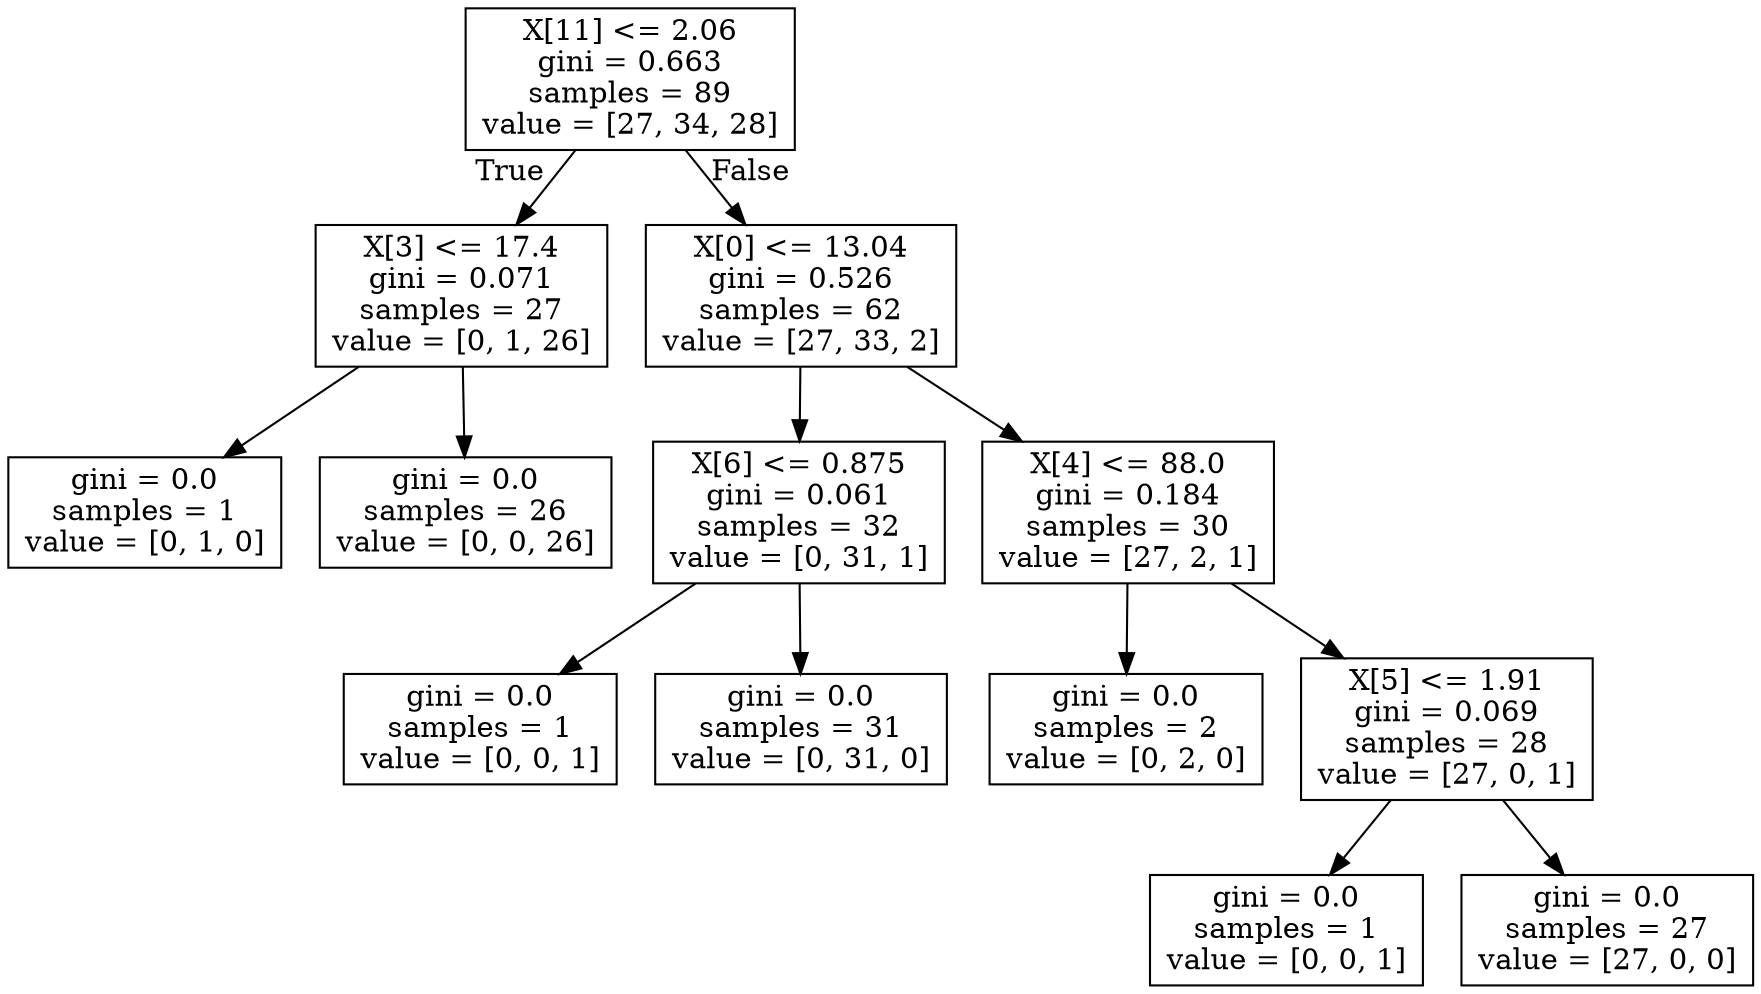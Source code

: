 digraph Tree {
node [shape=box] ;
0 [label="X[11] <= 2.06\ngini = 0.663\nsamples = 89\nvalue = [27, 34, 28]"] ;
1 [label="X[3] <= 17.4\ngini = 0.071\nsamples = 27\nvalue = [0, 1, 26]"] ;
0 -> 1 [labeldistance=2.5, labelangle=45, headlabel="True"] ;
2 [label="gini = 0.0\nsamples = 1\nvalue = [0, 1, 0]"] ;
1 -> 2 ;
3 [label="gini = 0.0\nsamples = 26\nvalue = [0, 0, 26]"] ;
1 -> 3 ;
4 [label="X[0] <= 13.04\ngini = 0.526\nsamples = 62\nvalue = [27, 33, 2]"] ;
0 -> 4 [labeldistance=2.5, labelangle=-45, headlabel="False"] ;
5 [label="X[6] <= 0.875\ngini = 0.061\nsamples = 32\nvalue = [0, 31, 1]"] ;
4 -> 5 ;
6 [label="gini = 0.0\nsamples = 1\nvalue = [0, 0, 1]"] ;
5 -> 6 ;
7 [label="gini = 0.0\nsamples = 31\nvalue = [0, 31, 0]"] ;
5 -> 7 ;
8 [label="X[4] <= 88.0\ngini = 0.184\nsamples = 30\nvalue = [27, 2, 1]"] ;
4 -> 8 ;
9 [label="gini = 0.0\nsamples = 2\nvalue = [0, 2, 0]"] ;
8 -> 9 ;
10 [label="X[5] <= 1.91\ngini = 0.069\nsamples = 28\nvalue = [27, 0, 1]"] ;
8 -> 10 ;
11 [label="gini = 0.0\nsamples = 1\nvalue = [0, 0, 1]"] ;
10 -> 11 ;
12 [label="gini = 0.0\nsamples = 27\nvalue = [27, 0, 0]"] ;
10 -> 12 ;
}